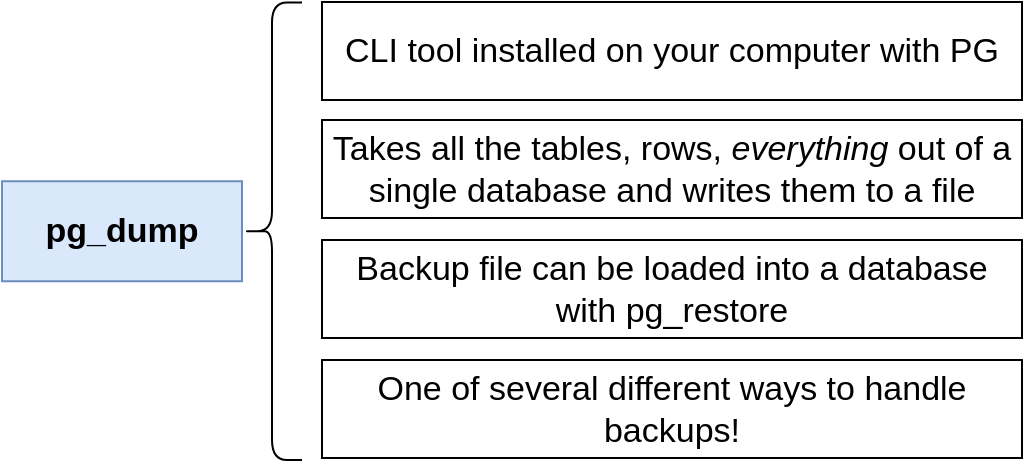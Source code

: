 <mxfile version="13.3.7" type="device" pages="4"><diagram id="BEFK9G0NSG0g4RxixpuV" name="01 - backup"><mxGraphModel dx="601" dy="370" grid="1" gridSize="10" guides="1" tooltips="1" connect="1" arrows="1" fold="1" page="1" pageScale="1" pageWidth="1920" pageHeight="1200" math="0" shadow="0"><root><mxCell id="0"/><mxCell id="1" parent="0"/><mxCell id="k7UrhJ8JWTxdtR43QFjg-1" value="pg_dump" style="rounded=0;whiteSpace=wrap;html=1;fillColor=#dae8fc;strokeColor=#6c8ebf;fontStyle=1;fontSize=17;" vertex="1" parent="1"><mxGeometry x="560" y="420.63" width="120" height="50" as="geometry"/></mxCell><mxCell id="k7UrhJ8JWTxdtR43QFjg-6" value="" style="shape=curlyBracket;whiteSpace=wrap;html=1;rounded=1;fontSize=17;" vertex="1" parent="1"><mxGeometry x="680" y="331.25" width="30" height="228.75" as="geometry"/></mxCell><mxCell id="k7UrhJ8JWTxdtR43QFjg-7" value="CLI tool installed on your computer with PG" style="rounded=0;whiteSpace=wrap;html=1;fontSize=17;" vertex="1" parent="1"><mxGeometry x="720" y="331" width="350" height="49" as="geometry"/></mxCell><mxCell id="k7UrhJ8JWTxdtR43QFjg-8" value="Takes all the tables, rows, &lt;i&gt;everything&lt;/i&gt;&amp;nbsp;out of a single database and writes them to a file" style="rounded=0;whiteSpace=wrap;html=1;fontSize=17;" vertex="1" parent="1"><mxGeometry x="720" y="390" width="350" height="49" as="geometry"/></mxCell><mxCell id="k7UrhJ8JWTxdtR43QFjg-9" value="Backup file can be loaded into a database with pg_restore" style="rounded=0;whiteSpace=wrap;html=1;fontSize=17;" vertex="1" parent="1"><mxGeometry x="720" y="450" width="350" height="49" as="geometry"/></mxCell><mxCell id="k7UrhJ8JWTxdtR43QFjg-10" value="One of several different ways to handle backups!" style="rounded=0;whiteSpace=wrap;html=1;fontSize=17;" vertex="1" parent="1"><mxGeometry x="720" y="510" width="350" height="49" as="geometry"/></mxCell></root></mxGraphModel></diagram><diagram id="OR9RMTP3MxWz62NU1xsK" name="02 - db"><mxGraphModel dx="715" dy="441" grid="1" gridSize="10" guides="1" tooltips="1" connect="1" arrows="1" fold="1" page="1" pageScale="1" pageWidth="1920" pageHeight="1200" math="0" shadow="0"><root><mxCell id="C4n4l_DTAPYp2vCxjZfM-0"/><mxCell id="C4n4l_DTAPYp2vCxjZfM-1" parent="C4n4l_DTAPYp2vCxjZfM-0"/><mxCell id="C4n4l_DTAPYp2vCxjZfM-2" value="Instagram Database" style="rounded=0;whiteSpace=wrap;html=1;fontSize=17;fillColor=#d5e8d4;strokeColor=#82b366;fontStyle=1" vertex="1" parent="C4n4l_DTAPYp2vCxjZfM-1"><mxGeometry x="470" y="290" width="310" height="30" as="geometry"/></mxCell><mxCell id="C4n4l_DTAPYp2vCxjZfM-3" value="" style="rounded=0;whiteSpace=wrap;html=1;fontSize=17;fillColor=#d5e8d4;strokeColor=#82b366;" vertex="1" parent="C4n4l_DTAPYp2vCxjZfM-1"><mxGeometry x="470" y="320" width="310" height="250" as="geometry"/></mxCell><mxCell id="C4n4l_DTAPYp2vCxjZfM-4" value="&lt;b&gt;users&lt;/b&gt;" style="rounded=0;whiteSpace=wrap;html=1;fontSize=17;fillColor=#ffe6cc;strokeColor=#d79b00;" vertex="1" parent="C4n4l_DTAPYp2vCxjZfM-1"><mxGeometry x="480" y="330" width="140" height="30" as="geometry"/></mxCell><mxCell id="C4n4l_DTAPYp2vCxjZfM-5" value="&lt;b&gt;posts&lt;/b&gt;" style="rounded=0;whiteSpace=wrap;html=1;fontSize=17;fillColor=#ffe6cc;strokeColor=#d79b00;" vertex="1" parent="C4n4l_DTAPYp2vCxjZfM-1"><mxGeometry x="630" y="330" width="140" height="30" as="geometry"/></mxCell><mxCell id="C4n4l_DTAPYp2vCxjZfM-6" value="&lt;b&gt;comments&lt;/b&gt;" style="rounded=0;whiteSpace=wrap;html=1;fontSize=17;fillColor=#ffe6cc;strokeColor=#d79b00;" vertex="1" parent="C4n4l_DTAPYp2vCxjZfM-1"><mxGeometry x="480" y="370" width="140" height="30" as="geometry"/></mxCell><mxCell id="C4n4l_DTAPYp2vCxjZfM-7" value="&lt;b&gt;likes&lt;/b&gt;" style="rounded=0;whiteSpace=wrap;html=1;fontSize=17;fillColor=#ffe6cc;strokeColor=#d79b00;" vertex="1" parent="C4n4l_DTAPYp2vCxjZfM-1"><mxGeometry x="630" y="370" width="140" height="30" as="geometry"/></mxCell><mxCell id="C4n4l_DTAPYp2vCxjZfM-10" value="&lt;b&gt;hashtags&lt;/b&gt;" style="rounded=0;whiteSpace=wrap;html=1;fontSize=17;fillColor=#ffe6cc;strokeColor=#d79b00;" vertex="1" parent="C4n4l_DTAPYp2vCxjZfM-1"><mxGeometry x="480" y="410" width="140" height="30" as="geometry"/></mxCell><mxCell id="C4n4l_DTAPYp2vCxjZfM-11" value="&lt;b&gt;hashtags_posts&lt;/b&gt;" style="rounded=0;whiteSpace=wrap;html=1;fontSize=17;fillColor=#ffe6cc;strokeColor=#d79b00;" vertex="1" parent="C4n4l_DTAPYp2vCxjZfM-1"><mxGeometry x="630" y="410" width="140" height="30" as="geometry"/></mxCell><mxCell id="C4n4l_DTAPYp2vCxjZfM-12" value="&lt;b&gt;photo_tags&lt;/b&gt;" style="rounded=0;whiteSpace=wrap;html=1;fontSize=17;fillColor=#ffe6cc;strokeColor=#d79b00;" vertex="1" parent="C4n4l_DTAPYp2vCxjZfM-1"><mxGeometry x="480" y="450" width="140" height="30" as="geometry"/></mxCell><mxCell id="C4n4l_DTAPYp2vCxjZfM-13" value="&lt;b&gt;caption_tags&lt;/b&gt;" style="rounded=0;whiteSpace=wrap;html=1;fontSize=17;fillColor=#ffe6cc;strokeColor=#d79b00;" vertex="1" parent="C4n4l_DTAPYp2vCxjZfM-1"><mxGeometry x="630" y="450" width="140" height="30" as="geometry"/></mxCell><mxCell id="C4n4l_DTAPYp2vCxjZfM-14" value="&lt;b&gt;followers&lt;/b&gt;" style="rounded=0;whiteSpace=wrap;html=1;fontSize=17;fillColor=#ffe6cc;strokeColor=#d79b00;" vertex="1" parent="C4n4l_DTAPYp2vCxjZfM-1"><mxGeometry x="480" y="490" width="140" height="30" as="geometry"/></mxCell><mxCell id="C4n4l_DTAPYp2vCxjZfM-15" value="Backup File" style="rounded=0;whiteSpace=wrap;html=1;fontSize=17;fillColor=#e1d5e7;strokeColor=#9673a6;fontStyle=1" vertex="1" parent="C4n4l_DTAPYp2vCxjZfM-1"><mxGeometry x="860" y="290" width="310" height="30" as="geometry"/></mxCell><mxCell id="C4n4l_DTAPYp2vCxjZfM-16" value="" style="rounded=0;whiteSpace=wrap;html=1;fontSize=17;fillColor=#e1d5e7;strokeColor=#9673a6;" vertex="1" parent="C4n4l_DTAPYp2vCxjZfM-1"><mxGeometry x="860" y="320" width="310" height="250" as="geometry"/></mxCell><mxCell id="C4n4l_DTAPYp2vCxjZfM-17" value="&lt;b&gt;users&lt;/b&gt;" style="rounded=0;whiteSpace=wrap;html=1;fontSize=17;fillColor=#ffe6cc;strokeColor=#d79b00;" vertex="1" parent="C4n4l_DTAPYp2vCxjZfM-1"><mxGeometry x="870" y="330" width="140" height="30" as="geometry"/></mxCell><mxCell id="C4n4l_DTAPYp2vCxjZfM-18" value="&lt;b&gt;posts&lt;/b&gt;" style="rounded=0;whiteSpace=wrap;html=1;fontSize=17;fillColor=#ffe6cc;strokeColor=#d79b00;" vertex="1" parent="C4n4l_DTAPYp2vCxjZfM-1"><mxGeometry x="1020" y="330" width="140" height="30" as="geometry"/></mxCell><mxCell id="C4n4l_DTAPYp2vCxjZfM-19" value="&lt;b&gt;comments&lt;/b&gt;" style="rounded=0;whiteSpace=wrap;html=1;fontSize=17;fillColor=#ffe6cc;strokeColor=#d79b00;" vertex="1" parent="C4n4l_DTAPYp2vCxjZfM-1"><mxGeometry x="870" y="370" width="140" height="30" as="geometry"/></mxCell><mxCell id="C4n4l_DTAPYp2vCxjZfM-20" value="&lt;b&gt;likes&lt;/b&gt;" style="rounded=0;whiteSpace=wrap;html=1;fontSize=17;fillColor=#ffe6cc;strokeColor=#d79b00;" vertex="1" parent="C4n4l_DTAPYp2vCxjZfM-1"><mxGeometry x="1020" y="370" width="140" height="30" as="geometry"/></mxCell><mxCell id="C4n4l_DTAPYp2vCxjZfM-21" value="&lt;b&gt;hashtags&lt;/b&gt;" style="rounded=0;whiteSpace=wrap;html=1;fontSize=17;fillColor=#ffe6cc;strokeColor=#d79b00;" vertex="1" parent="C4n4l_DTAPYp2vCxjZfM-1"><mxGeometry x="870" y="410" width="140" height="30" as="geometry"/></mxCell><mxCell id="C4n4l_DTAPYp2vCxjZfM-22" value="&lt;b&gt;hashtags_posts&lt;/b&gt;" style="rounded=0;whiteSpace=wrap;html=1;fontSize=17;fillColor=#ffe6cc;strokeColor=#d79b00;" vertex="1" parent="C4n4l_DTAPYp2vCxjZfM-1"><mxGeometry x="1020" y="410" width="140" height="30" as="geometry"/></mxCell><mxCell id="C4n4l_DTAPYp2vCxjZfM-23" value="&lt;b&gt;photo_tags&lt;/b&gt;" style="rounded=0;whiteSpace=wrap;html=1;fontSize=17;fillColor=#ffe6cc;strokeColor=#d79b00;" vertex="1" parent="C4n4l_DTAPYp2vCxjZfM-1"><mxGeometry x="870" y="450" width="140" height="30" as="geometry"/></mxCell><mxCell id="C4n4l_DTAPYp2vCxjZfM-24" value="&lt;b&gt;caption_tags&lt;/b&gt;" style="rounded=0;whiteSpace=wrap;html=1;fontSize=17;fillColor=#ffe6cc;strokeColor=#d79b00;" vertex="1" parent="C4n4l_DTAPYp2vCxjZfM-1"><mxGeometry x="1020" y="450" width="140" height="30" as="geometry"/></mxCell><mxCell id="C4n4l_DTAPYp2vCxjZfM-25" value="&lt;b&gt;followers&lt;/b&gt;" style="rounded=0;whiteSpace=wrap;html=1;fontSize=17;fillColor=#ffe6cc;strokeColor=#d79b00;" vertex="1" parent="C4n4l_DTAPYp2vCxjZfM-1"><mxGeometry x="870" y="490" width="140" height="30" as="geometry"/></mxCell></root></mxGraphModel></diagram><diagram id="csQ5um9rE2rtErnoF4WN" name="03 - clean"><mxGraphModel dx="858" dy="529" grid="1" gridSize="10" guides="1" tooltips="1" connect="1" arrows="1" fold="1" page="1" pageScale="1" pageWidth="1920" pageHeight="1200" math="0" shadow="0"><root><mxCell id="XPLoNUBzqo3Sp4rLKVKB-0"/><mxCell id="XPLoNUBzqo3Sp4rLKVKB-1" parent="XPLoNUBzqo3Sp4rLKVKB-0"/><mxCell id="Ia7kB6SpK8voxufTVb12-0" value="Instagram Database" style="rounded=0;whiteSpace=wrap;html=1;fontSize=17;fillColor=#d5e8d4;strokeColor=#82b366;fontStyle=1" vertex="1" parent="XPLoNUBzqo3Sp4rLKVKB-1"><mxGeometry x="470" y="290" width="310" height="30" as="geometry"/></mxCell><mxCell id="Ia7kB6SpK8voxufTVb12-1" value="" style="rounded=0;whiteSpace=wrap;html=1;fontSize=17;fillColor=#d5e8d4;strokeColor=#82b366;" vertex="1" parent="XPLoNUBzqo3Sp4rLKVKB-1"><mxGeometry x="470" y="320" width="310" height="250" as="geometry"/></mxCell><mxCell id="Ia7kB6SpK8voxufTVb12-2" value="&lt;b&gt;users&lt;/b&gt;" style="rounded=0;whiteSpace=wrap;html=1;fontSize=17;fillColor=#ffe6cc;strokeColor=#d79b00;" vertex="1" parent="XPLoNUBzqo3Sp4rLKVKB-1"><mxGeometry x="480" y="330" width="140" height="30" as="geometry"/></mxCell><mxCell id="Ia7kB6SpK8voxufTVb12-3" value="&lt;b&gt;posts&lt;/b&gt;" style="rounded=0;whiteSpace=wrap;html=1;fontSize=17;fillColor=#ffe6cc;strokeColor=#d79b00;" vertex="1" parent="XPLoNUBzqo3Sp4rLKVKB-1"><mxGeometry x="630" y="330" width="140" height="30" as="geometry"/></mxCell><mxCell id="Ia7kB6SpK8voxufTVb12-4" value="&lt;b&gt;comments&lt;/b&gt;" style="rounded=0;whiteSpace=wrap;html=1;fontSize=17;fillColor=#ffe6cc;strokeColor=#d79b00;" vertex="1" parent="XPLoNUBzqo3Sp4rLKVKB-1"><mxGeometry x="480" y="370" width="140" height="30" as="geometry"/></mxCell><mxCell id="Ia7kB6SpK8voxufTVb12-5" value="&lt;b&gt;likes&lt;/b&gt;" style="rounded=0;whiteSpace=wrap;html=1;fontSize=17;fillColor=#ffe6cc;strokeColor=#d79b00;" vertex="1" parent="XPLoNUBzqo3Sp4rLKVKB-1"><mxGeometry x="630" y="370" width="140" height="30" as="geometry"/></mxCell><mxCell id="Ia7kB6SpK8voxufTVb12-6" value="&lt;b&gt;hashtags&lt;/b&gt;" style="rounded=0;whiteSpace=wrap;html=1;fontSize=17;fillColor=#ffe6cc;strokeColor=#d79b00;" vertex="1" parent="XPLoNUBzqo3Sp4rLKVKB-1"><mxGeometry x="480" y="410" width="140" height="30" as="geometry"/></mxCell><mxCell id="Ia7kB6SpK8voxufTVb12-7" value="&lt;b&gt;hashtags_posts&lt;/b&gt;" style="rounded=0;whiteSpace=wrap;html=1;fontSize=17;fillColor=#ffe6cc;strokeColor=#d79b00;" vertex="1" parent="XPLoNUBzqo3Sp4rLKVKB-1"><mxGeometry x="630" y="410" width="140" height="30" as="geometry"/></mxCell><mxCell id="Ia7kB6SpK8voxufTVb12-8" value="&lt;b&gt;photo_tags&lt;/b&gt;" style="rounded=0;whiteSpace=wrap;html=1;fontSize=17;fillColor=#ffe6cc;strokeColor=#d79b00;" vertex="1" parent="XPLoNUBzqo3Sp4rLKVKB-1"><mxGeometry x="480" y="450" width="140" height="30" as="geometry"/></mxCell><mxCell id="Ia7kB6SpK8voxufTVb12-9" value="&lt;b&gt;caption_tags&lt;/b&gt;" style="rounded=0;whiteSpace=wrap;html=1;fontSize=17;fillColor=#ffe6cc;strokeColor=#d79b00;" vertex="1" parent="XPLoNUBzqo3Sp4rLKVKB-1"><mxGeometry x="630" y="450" width="140" height="30" as="geometry"/></mxCell><mxCell id="Ia7kB6SpK8voxufTVb12-10" value="&lt;b&gt;followers&lt;/b&gt;" style="rounded=0;whiteSpace=wrap;html=1;fontSize=17;fillColor=#ffe6cc;strokeColor=#d79b00;" vertex="1" parent="XPLoNUBzqo3Sp4rLKVKB-1"><mxGeometry x="480" y="490" width="140" height="30" as="geometry"/></mxCell><mxCell id="Ia7kB6SpK8voxufTVb12-11" value="Backup File" style="rounded=0;whiteSpace=wrap;html=1;fontSize=17;fillColor=#e1d5e7;strokeColor=#9673a6;fontStyle=1" vertex="1" parent="XPLoNUBzqo3Sp4rLKVKB-1"><mxGeometry x="860" y="290" width="310" height="30" as="geometry"/></mxCell><mxCell id="Ia7kB6SpK8voxufTVb12-12" value="" style="rounded=0;whiteSpace=wrap;html=1;fontSize=17;fillColor=#e1d5e7;strokeColor=#9673a6;" vertex="1" parent="XPLoNUBzqo3Sp4rLKVKB-1"><mxGeometry x="860" y="320" width="310" height="250" as="geometry"/></mxCell><mxCell id="Ia7kB6SpK8voxufTVb12-13" value="&lt;b&gt;users&lt;/b&gt;" style="rounded=0;whiteSpace=wrap;html=1;fontSize=17;fillColor=#ffe6cc;strokeColor=#d79b00;" vertex="1" parent="XPLoNUBzqo3Sp4rLKVKB-1"><mxGeometry x="870" y="330" width="140" height="30" as="geometry"/></mxCell><mxCell id="Ia7kB6SpK8voxufTVb12-14" value="&lt;b&gt;posts&lt;/b&gt;" style="rounded=0;whiteSpace=wrap;html=1;fontSize=17;fillColor=#ffe6cc;strokeColor=#d79b00;" vertex="1" parent="XPLoNUBzqo3Sp4rLKVKB-1"><mxGeometry x="1020" y="330" width="140" height="30" as="geometry"/></mxCell><mxCell id="Ia7kB6SpK8voxufTVb12-15" value="&lt;b&gt;comments&lt;/b&gt;" style="rounded=0;whiteSpace=wrap;html=1;fontSize=17;fillColor=#ffe6cc;strokeColor=#d79b00;" vertex="1" parent="XPLoNUBzqo3Sp4rLKVKB-1"><mxGeometry x="870" y="370" width="140" height="30" as="geometry"/></mxCell><mxCell id="Ia7kB6SpK8voxufTVb12-16" value="&lt;b&gt;likes&lt;/b&gt;" style="rounded=0;whiteSpace=wrap;html=1;fontSize=17;fillColor=#ffe6cc;strokeColor=#d79b00;" vertex="1" parent="XPLoNUBzqo3Sp4rLKVKB-1"><mxGeometry x="1020" y="370" width="140" height="30" as="geometry"/></mxCell><mxCell id="Ia7kB6SpK8voxufTVb12-17" value="&lt;b&gt;hashtags&lt;/b&gt;" style="rounded=0;whiteSpace=wrap;html=1;fontSize=17;fillColor=#ffe6cc;strokeColor=#d79b00;" vertex="1" parent="XPLoNUBzqo3Sp4rLKVKB-1"><mxGeometry x="870" y="410" width="140" height="30" as="geometry"/></mxCell><mxCell id="Ia7kB6SpK8voxufTVb12-18" value="&lt;b&gt;hashtags_posts&lt;/b&gt;" style="rounded=0;whiteSpace=wrap;html=1;fontSize=17;fillColor=#ffe6cc;strokeColor=#d79b00;" vertex="1" parent="XPLoNUBzqo3Sp4rLKVKB-1"><mxGeometry x="1020" y="410" width="140" height="30" as="geometry"/></mxCell><mxCell id="Ia7kB6SpK8voxufTVb12-19" value="&lt;b&gt;photo_tags&lt;/b&gt;" style="rounded=0;whiteSpace=wrap;html=1;fontSize=17;fillColor=#ffe6cc;strokeColor=#d79b00;" vertex="1" parent="XPLoNUBzqo3Sp4rLKVKB-1"><mxGeometry x="870" y="450" width="140" height="30" as="geometry"/></mxCell><mxCell id="Ia7kB6SpK8voxufTVb12-20" value="&lt;b&gt;caption_tags&lt;/b&gt;" style="rounded=0;whiteSpace=wrap;html=1;fontSize=17;fillColor=#ffe6cc;strokeColor=#d79b00;" vertex="1" parent="XPLoNUBzqo3Sp4rLKVKB-1"><mxGeometry x="1020" y="450" width="140" height="30" as="geometry"/></mxCell><mxCell id="Ia7kB6SpK8voxufTVb12-21" value="&lt;b&gt;followers&lt;/b&gt;" style="rounded=0;whiteSpace=wrap;html=1;fontSize=17;fillColor=#ffe6cc;strokeColor=#d79b00;" vertex="1" parent="XPLoNUBzqo3Sp4rLKVKB-1"><mxGeometry x="870" y="490" width="140" height="30" as="geometry"/></mxCell><mxCell id="Ia7kB6SpK8voxufTVb12-22" value="&lt;b&gt;Clean database before restore&lt;/b&gt;" style="rounded=0;whiteSpace=wrap;html=1;fontSize=17;fillColor=#f8cecc;strokeColor=#b85450;" vertex="1" parent="XPLoNUBzqo3Sp4rLKVKB-1"><mxGeometry x="640" y="190" width="360" height="60" as="geometry"/></mxCell></root></mxGraphModel></diagram><diagram id="aIhNFZwI6DjBowPIf1rl" name="Page-4"><mxGraphModel dx="715" dy="441" grid="1" gridSize="10" guides="1" tooltips="1" connect="1" arrows="1" fold="1" page="1" pageScale="1" pageWidth="1920" pageHeight="1200" math="0" shadow="0"><root><mxCell id="qtqdTeCQ9WD_bEO--NfN-0"/><mxCell id="qtqdTeCQ9WD_bEO--NfN-1" parent="qtqdTeCQ9WD_bEO--NfN-0"/><mxCell id="qtqdTeCQ9WD_bEO--NfN-2" value="followers" style="rounded=0;whiteSpace=wrap;html=1;fontSize=17;fontStyle=1;fillColor=#ffe6cc;strokeColor=#d79b00;" vertex="1" parent="qtqdTeCQ9WD_bEO--NfN-1"><mxGeometry x="440" y="240" width="180" height="30" as="geometry"/></mxCell><mxCell id="qtqdTeCQ9WD_bEO--NfN-3" value="leader_id" style="rounded=0;whiteSpace=wrap;html=1;fontSize=14;fillColor=#f5f5f5;strokeColor=#666666;fontColor=#333333;fontStyle=2" vertex="1" parent="qtqdTeCQ9WD_bEO--NfN-1"><mxGeometry x="440" y="270" width="90" height="25" as="geometry"/></mxCell><mxCell id="qtqdTeCQ9WD_bEO--NfN-4" value="follower_id" style="rounded=0;whiteSpace=wrap;html=1;fontSize=14;fillColor=#f5f5f5;strokeColor=#666666;fontColor=#333333;fontStyle=2" vertex="1" parent="qtqdTeCQ9WD_bEO--NfN-1"><mxGeometry x="530" y="270" width="90" height="25" as="geometry"/></mxCell><mxCell id="qtqdTeCQ9WD_bEO--NfN-5" value="1" style="rounded=0;whiteSpace=wrap;html=1;fontSize=12;fontStyle=0" vertex="1" parent="qtqdTeCQ9WD_bEO--NfN-1"><mxGeometry x="440" y="295" width="90" height="30" as="geometry"/></mxCell><mxCell id="qtqdTeCQ9WD_bEO--NfN-6" value="2" style="rounded=0;whiteSpace=wrap;html=1;fontSize=12;fontStyle=0" vertex="1" parent="qtqdTeCQ9WD_bEO--NfN-1"><mxGeometry x="530" y="295" width="90" height="30" as="geometry"/></mxCell><mxCell id="qtqdTeCQ9WD_bEO--NfN-7" value="1" style="rounded=0;whiteSpace=wrap;html=1;fontSize=12;fontStyle=0" vertex="1" parent="qtqdTeCQ9WD_bEO--NfN-1"><mxGeometry x="440" y="325" width="90" height="30" as="geometry"/></mxCell><mxCell id="qtqdTeCQ9WD_bEO--NfN-8" value="1" style="rounded=0;whiteSpace=wrap;html=1;fontSize=12;fontStyle=0" vertex="1" parent="qtqdTeCQ9WD_bEO--NfN-1"><mxGeometry x="440" y="355" width="90" height="30" as="geometry"/></mxCell><mxCell id="qtqdTeCQ9WD_bEO--NfN-9" value="5" style="rounded=0;whiteSpace=wrap;html=1;fontSize=12;fontStyle=0" vertex="1" parent="qtqdTeCQ9WD_bEO--NfN-1"><mxGeometry x="530" y="325" width="90" height="30" as="geometry"/></mxCell><mxCell id="qtqdTeCQ9WD_bEO--NfN-10" value="12" style="rounded=0;whiteSpace=wrap;html=1;fontSize=12;fontStyle=0" vertex="1" parent="qtqdTeCQ9WD_bEO--NfN-1"><mxGeometry x="530" y="355" width="90" height="30" as="geometry"/></mxCell></root></mxGraphModel></diagram></mxfile>